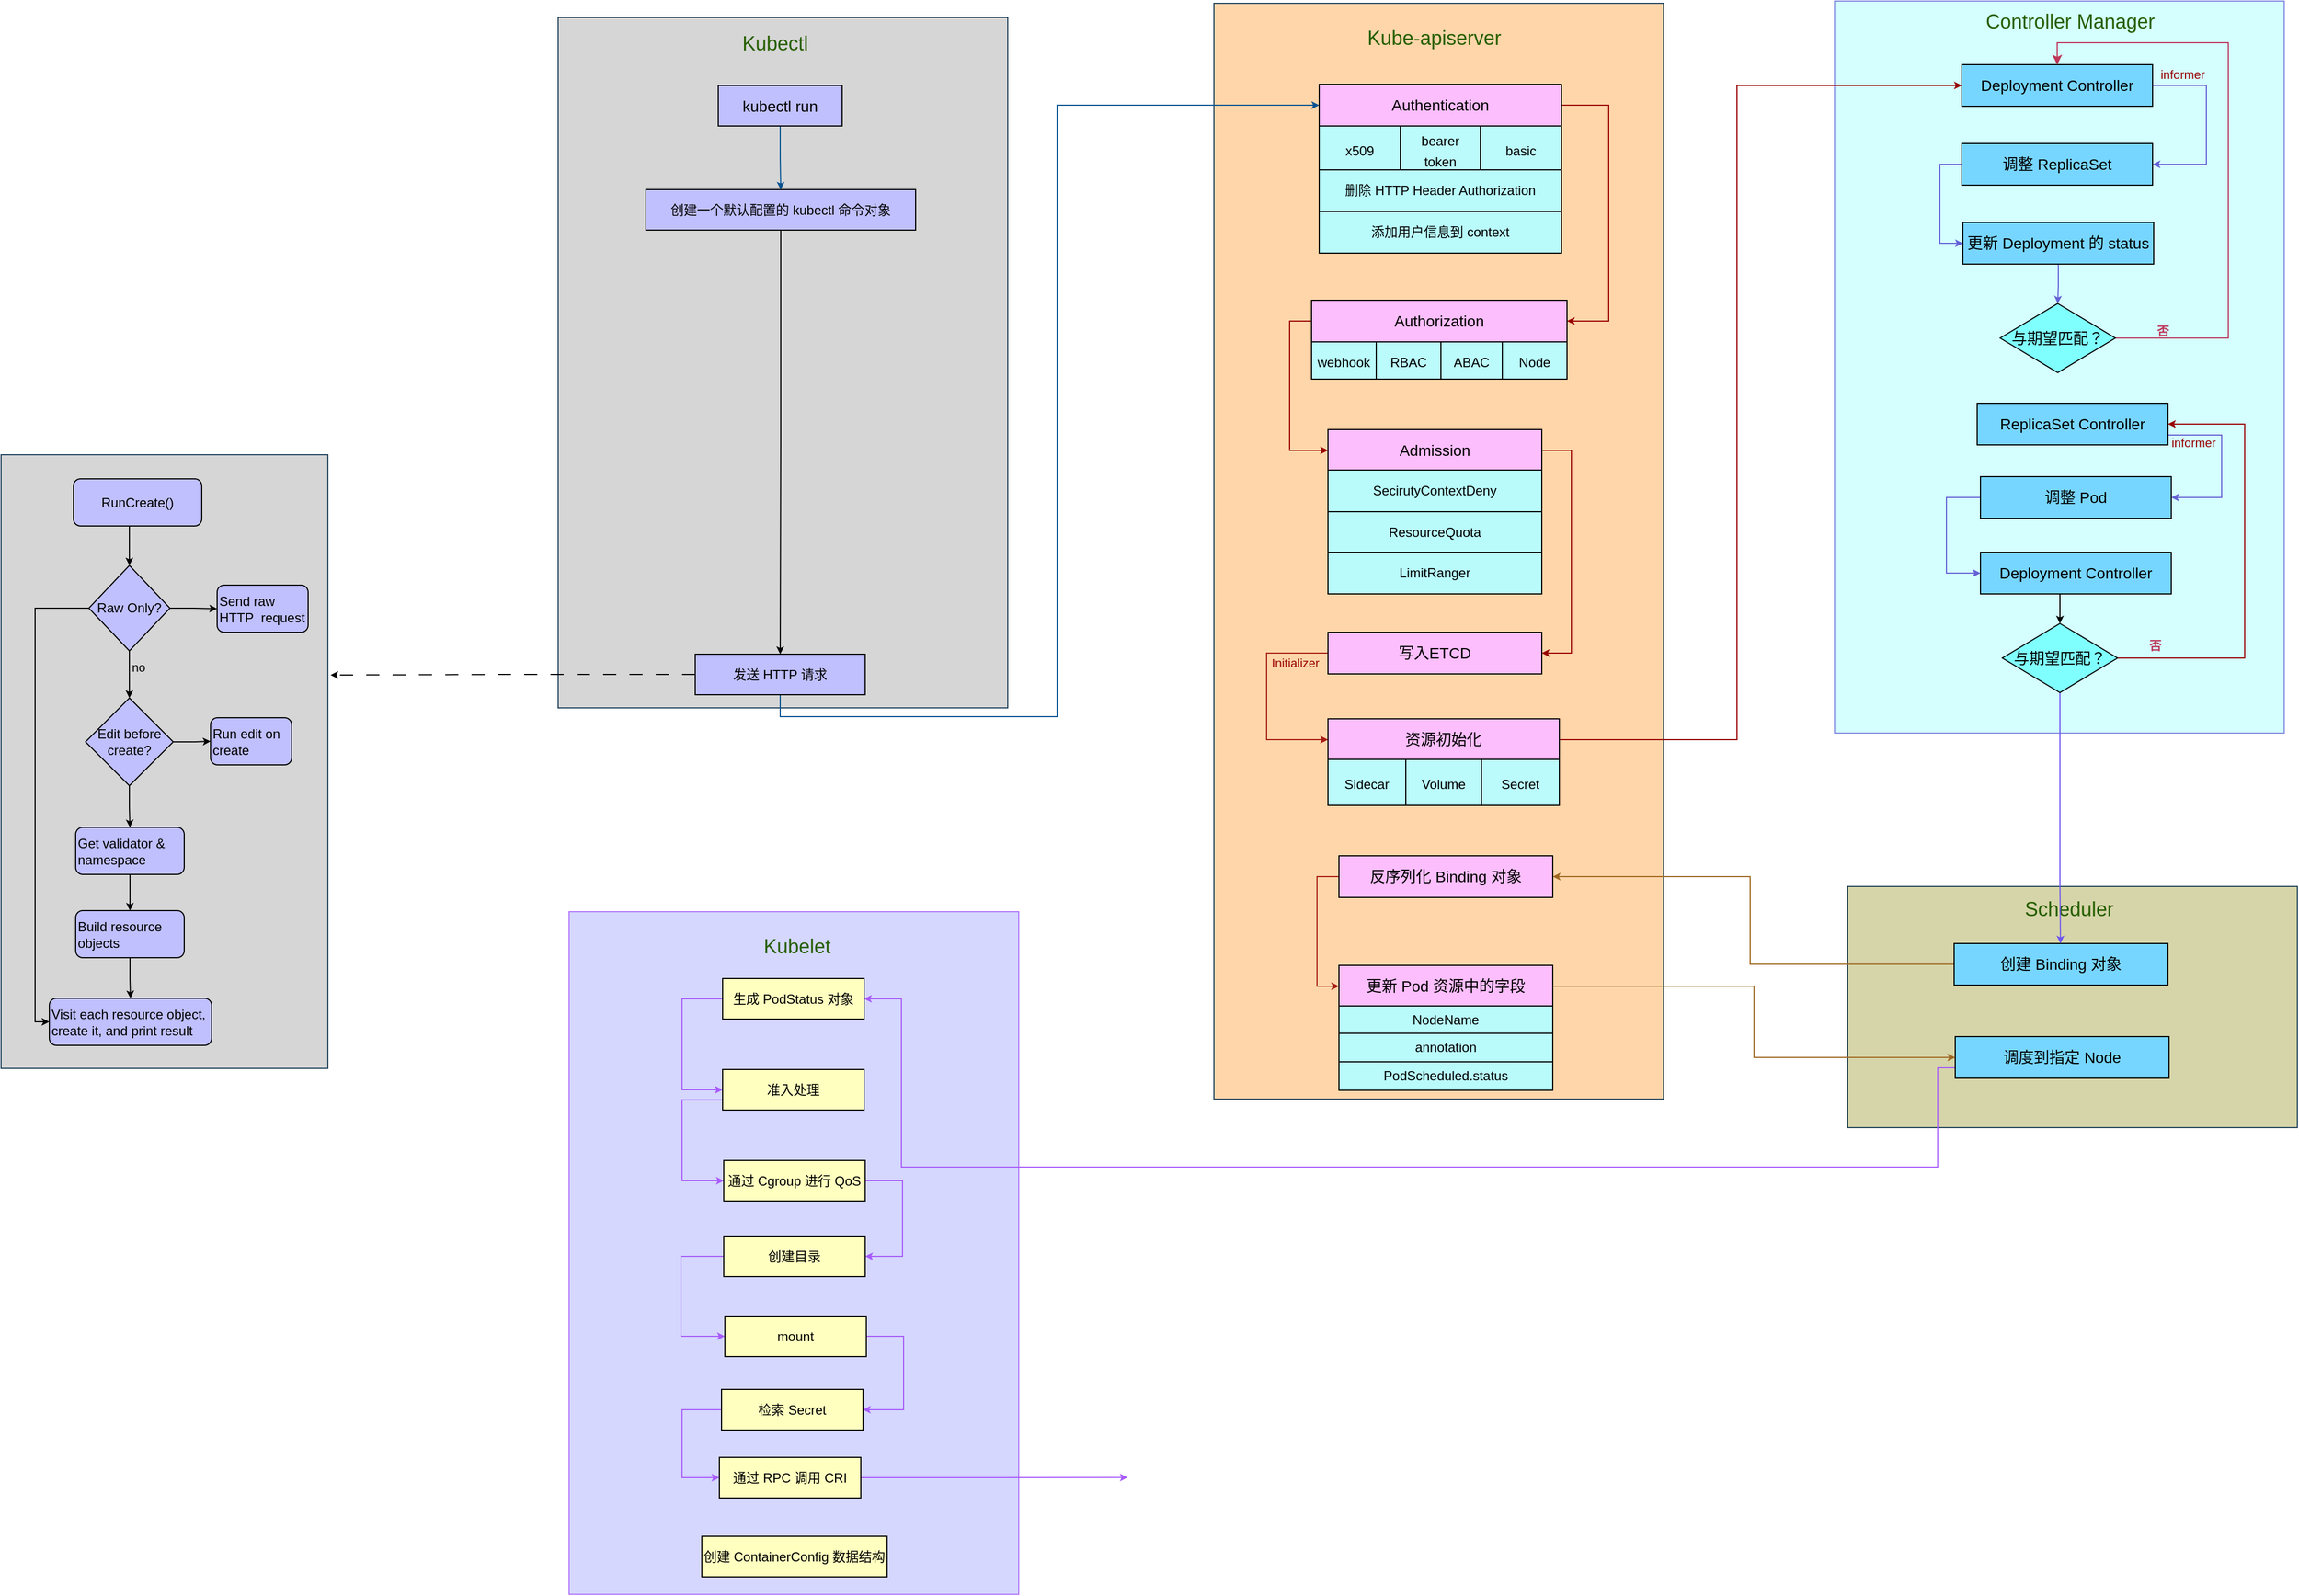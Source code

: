 <mxfile version="24.7.8">
  <diagram name="第 1 页" id="ksdSE8NmpwNkXHlIMfyR">
    <mxGraphModel dx="1103" dy="680" grid="0" gridSize="10" guides="0" tooltips="1" connect="1" arrows="1" fold="1" page="1" pageScale="1" pageWidth="4000" pageHeight="4000" math="0" shadow="0">
      <root>
        <mxCell id="0" />
        <mxCell id="1" parent="0" />
        <mxCell id="UA2kPxXJtS3gn80pWsoe-34" value="" style="rounded=0;whiteSpace=wrap;html=1;fillColor=#d5d7fe;strokeColor=#b276fc;gradientColor=none;" parent="1" vertex="1">
          <mxGeometry x="1702" y="1868" width="410" height="623" as="geometry" />
        </mxCell>
        <mxCell id="jM-BzCkDfq5Yb6ECcmFg-1" value="" style="rounded=0;whiteSpace=wrap;html=1;fillColor=#d5feff;strokeColor=#8188e0;gradientColor=none;" parent="1" vertex="1">
          <mxGeometry x="2856" y="1037" width="410" height="668" as="geometry" />
        </mxCell>
        <mxCell id="hUoeOgMSL5tIJPM3Ycnu-12" value="" style="rounded=0;whiteSpace=wrap;html=1;fillColor=#ffd6aa;strokeColor=#23445d;gradientColor=none;" parent="1" vertex="1">
          <mxGeometry x="2290" y="1039" width="410" height="1000" as="geometry" />
        </mxCell>
        <mxCell id="hUoeOgMSL5tIJPM3Ycnu-1" value="" style="rounded=0;whiteSpace=wrap;html=1;fillColor=#D6D6D6;strokeColor=#23445d;gradientColor=none;" parent="1" vertex="1">
          <mxGeometry x="1692" y="1052" width="410" height="630" as="geometry" />
        </mxCell>
        <mxCell id="hUoeOgMSL5tIJPM3Ycnu-2" value="&lt;font color=&quot;#265f00&quot; style=&quot;font-size: 18px;&quot;&gt;Kubectl&lt;/font&gt;" style="text;html=1;align=center;verticalAlign=middle;whiteSpace=wrap;rounded=0;" parent="1" vertex="1">
          <mxGeometry x="1800" y="1061" width="180" height="30" as="geometry" />
        </mxCell>
        <mxCell id="hUoeOgMSL5tIJPM3Ycnu-6" style="edgeStyle=orthogonalEdgeStyle;rounded=0;orthogonalLoop=1;jettySize=auto;html=1;exitX=0.5;exitY=1;exitDx=0;exitDy=0;endSize=4;strokeColor=#035291;" parent="1" source="hUoeOgMSL5tIJPM3Ycnu-4" target="hUoeOgMSL5tIJPM3Ycnu-5" edge="1">
          <mxGeometry relative="1" as="geometry" />
        </mxCell>
        <mxCell id="hUoeOgMSL5tIJPM3Ycnu-4" value="&lt;font style=&quot;font-size: 14px;&quot;&gt;kubectl run&lt;/font&gt;" style="rounded=0;whiteSpace=wrap;html=1;fillColor=#c0c0fe;" parent="1" vertex="1">
          <mxGeometry x="1838" y="1114" width="113" height="37" as="geometry" />
        </mxCell>
        <mxCell id="2jk5vlJpFtHuPiEQYhKM-31" style="edgeStyle=orthogonalEdgeStyle;shape=connector;rounded=0;orthogonalLoop=1;jettySize=auto;html=1;exitX=0.5;exitY=1;exitDx=0;exitDy=0;strokeColor=default;align=center;verticalAlign=middle;fontFamily=Helvetica;fontSize=11;fontColor=default;labelBackgroundColor=default;endArrow=classic;endSize=4;" parent="1" source="hUoeOgMSL5tIJPM3Ycnu-5" target="hUoeOgMSL5tIJPM3Ycnu-11" edge="1">
          <mxGeometry relative="1" as="geometry" />
        </mxCell>
        <mxCell id="hUoeOgMSL5tIJPM3Ycnu-5" value="&lt;p data-pm-slice=&quot;1 1 []&quot;&gt;&lt;font style=&quot;font-size: 12px;&quot;&gt;创建一个默认配置的 kubectl 命令对象&lt;/font&gt;&lt;/p&gt;" style="rounded=0;whiteSpace=wrap;html=1;fillColor=#c0c0fe;" parent="1" vertex="1">
          <mxGeometry x="1772" y="1209" width="246" height="37" as="geometry" />
        </mxCell>
        <mxCell id="hUoeOgMSL5tIJPM3Ycnu-46" style="shape=connector;rounded=0;orthogonalLoop=1;jettySize=auto;html=1;exitX=0.5;exitY=1;exitDx=0;exitDy=0;strokeColor=#035291;align=center;verticalAlign=middle;fontFamily=Helvetica;fontSize=11;fontColor=default;labelBackgroundColor=default;endArrow=classic;endSize=4;edgeStyle=orthogonalEdgeStyle;entryX=0;entryY=0.5;entryDx=0;entryDy=0;" parent="1" source="hUoeOgMSL5tIJPM3Ycnu-11" target="hUoeOgMSL5tIJPM3Ycnu-15" edge="1">
          <mxGeometry relative="1" as="geometry">
            <mxPoint x="2237" y="1146" as="targetPoint" />
            <Array as="points">
              <mxPoint x="1895" y="1690" />
              <mxPoint x="2147" y="1690" />
              <mxPoint x="2147" y="1132" />
            </Array>
          </mxGeometry>
        </mxCell>
        <mxCell id="hUoeOgMSL5tIJPM3Ycnu-11" value="&lt;p data-pm-slice=&quot;1 1 []&quot;&gt;&lt;font style=&quot;font-size: 12px;&quot;&gt;发送 HTTP 请求&lt;/font&gt;&lt;/p&gt;" style="rounded=0;whiteSpace=wrap;html=1;fillColor=#c0c0fe;" parent="1" vertex="1">
          <mxGeometry x="1817" y="1633" width="155" height="37" as="geometry" />
        </mxCell>
        <mxCell id="hUoeOgMSL5tIJPM3Ycnu-13" value="&lt;font color=&quot;#265f00&quot; style=&quot;font-size: 18px;&quot;&gt;Kube-apiserver&lt;/font&gt;" style="text;html=1;align=center;verticalAlign=middle;whiteSpace=wrap;rounded=0;" parent="1" vertex="1">
          <mxGeometry x="2401" y="1056" width="180" height="30" as="geometry" />
        </mxCell>
        <mxCell id="hUoeOgMSL5tIJPM3Ycnu-74" style="edgeStyle=orthogonalEdgeStyle;shape=connector;rounded=0;orthogonalLoop=1;jettySize=auto;html=1;exitX=1;exitY=0.5;exitDx=0;exitDy=0;entryX=1;entryY=0.5;entryDx=0;entryDy=0;strokeColor=#990000;align=center;verticalAlign=middle;fontFamily=Helvetica;fontSize=11;fontColor=default;labelBackgroundColor=default;endArrow=classic;endSize=4;" parent="1" source="hUoeOgMSL5tIJPM3Ycnu-15" target="hUoeOgMSL5tIJPM3Ycnu-47" edge="1">
          <mxGeometry relative="1" as="geometry">
            <Array as="points">
              <mxPoint x="2650" y="1132" />
              <mxPoint x="2650" y="1329" />
            </Array>
          </mxGeometry>
        </mxCell>
        <mxCell id="hUoeOgMSL5tIJPM3Ycnu-15" value="&lt;font style=&quot;font-size: 14px;&quot;&gt;Authentication&lt;/font&gt;" style="rounded=0;whiteSpace=wrap;html=1;fillColor=#fcbefd;" parent="1" vertex="1">
          <mxGeometry x="2386" y="1113" width="221" height="38" as="geometry" />
        </mxCell>
        <mxCell id="hUoeOgMSL5tIJPM3Ycnu-75" style="edgeStyle=orthogonalEdgeStyle;shape=connector;rounded=0;orthogonalLoop=1;jettySize=auto;html=1;exitX=0;exitY=0.5;exitDx=0;exitDy=0;entryX=0;entryY=0.5;entryDx=0;entryDy=0;strokeColor=#990000;align=center;verticalAlign=middle;fontFamily=Helvetica;fontSize=11;fontColor=default;labelBackgroundColor=default;endArrow=classic;endSize=4;" parent="1" source="hUoeOgMSL5tIJPM3Ycnu-47" target="hUoeOgMSL5tIJPM3Ycnu-48" edge="1">
          <mxGeometry relative="1" as="geometry" />
        </mxCell>
        <mxCell id="hUoeOgMSL5tIJPM3Ycnu-47" value="&lt;font style=&quot;font-size: 14px;&quot;&gt;Authorization&lt;/font&gt;" style="rounded=0;whiteSpace=wrap;html=1;fillColor=#fcbefd;" parent="1" vertex="1">
          <mxGeometry x="2379" y="1310" width="233" height="38" as="geometry" />
        </mxCell>
        <mxCell id="UA2kPxXJtS3gn80pWsoe-3" style="edgeStyle=orthogonalEdgeStyle;rounded=0;orthogonalLoop=1;jettySize=auto;html=1;exitX=1;exitY=0.5;exitDx=0;exitDy=0;entryX=1;entryY=0.5;entryDx=0;entryDy=0;strokeColor=#990000;endSize=4;" parent="1" source="hUoeOgMSL5tIJPM3Ycnu-48" target="UA2kPxXJtS3gn80pWsoe-1" edge="1">
          <mxGeometry relative="1" as="geometry">
            <Array as="points">
              <mxPoint x="2616" y="1447" />
              <mxPoint x="2616" y="1632" />
            </Array>
          </mxGeometry>
        </mxCell>
        <mxCell id="hUoeOgMSL5tIJPM3Ycnu-48" value="&lt;font style=&quot;font-size: 14px;&quot;&gt;Admission&lt;/font&gt;" style="rounded=0;whiteSpace=wrap;html=1;fillColor=#fcbefd;" parent="1" vertex="1">
          <mxGeometry x="2394" y="1428" width="195" height="38" as="geometry" />
        </mxCell>
        <mxCell id="hUoeOgMSL5tIJPM3Ycnu-51" value="" style="shape=table;startSize=0;container=1;collapsible=0;childLayout=tableLayout;fontSize=16;fontFamily=Helvetica;fontColor=default;labelBackgroundColor=none;fillColor=#bcfbfb;" parent="1" vertex="1">
          <mxGeometry x="2386" y="1151" width="221" height="42" as="geometry" />
        </mxCell>
        <mxCell id="hUoeOgMSL5tIJPM3Ycnu-52" value="" style="shape=tableRow;horizontal=0;startSize=0;swimlaneHead=0;swimlaneBody=0;strokeColor=inherit;top=0;left=0;bottom=0;right=0;collapsible=0;dropTarget=0;fillColor=none;points=[[0,0.5],[1,0.5]];portConstraint=eastwest;fontSize=16;fontFamily=Helvetica;fontColor=default;labelBackgroundColor=none;" parent="hUoeOgMSL5tIJPM3Ycnu-51" vertex="1">
          <mxGeometry width="221" height="42" as="geometry" />
        </mxCell>
        <mxCell id="hUoeOgMSL5tIJPM3Ycnu-53" value="&lt;font style=&quot;font-size: 12px;&quot;&gt;x509&lt;/font&gt;" style="shape=partialRectangle;html=1;whiteSpace=wrap;connectable=0;strokeColor=inherit;overflow=hidden;fillColor=none;top=0;left=0;bottom=0;right=0;pointerEvents=1;fontSize=16;fontFamily=Helvetica;fontColor=default;labelBackgroundColor=none;" parent="hUoeOgMSL5tIJPM3Ycnu-52" vertex="1">
          <mxGeometry width="74" height="42" as="geometry">
            <mxRectangle width="74" height="42" as="alternateBounds" />
          </mxGeometry>
        </mxCell>
        <mxCell id="hUoeOgMSL5tIJPM3Ycnu-54" value="&lt;font style=&quot;font-size: 12px;&quot;&gt;bearer&lt;/font&gt;&lt;div&gt;&lt;font style=&quot;font-size: 12px;&quot;&gt;token&lt;/font&gt;&lt;/div&gt;" style="shape=partialRectangle;html=1;whiteSpace=wrap;connectable=0;strokeColor=inherit;overflow=hidden;fillColor=none;top=0;left=0;bottom=0;right=0;pointerEvents=1;fontSize=16;fontFamily=Helvetica;fontColor=default;labelBackgroundColor=none;" parent="hUoeOgMSL5tIJPM3Ycnu-52" vertex="1">
          <mxGeometry x="74" width="73" height="42" as="geometry">
            <mxRectangle width="73" height="42" as="alternateBounds" />
          </mxGeometry>
        </mxCell>
        <mxCell id="hUoeOgMSL5tIJPM3Ycnu-55" value="&lt;font style=&quot;font-size: 12px;&quot;&gt;basic&lt;/font&gt;" style="shape=partialRectangle;html=1;whiteSpace=wrap;connectable=0;strokeColor=inherit;overflow=hidden;fillColor=none;top=0;left=0;bottom=0;right=0;pointerEvents=1;fontSize=16;fontFamily=Helvetica;fontColor=default;labelBackgroundColor=none;" parent="hUoeOgMSL5tIJPM3Ycnu-52" vertex="1">
          <mxGeometry x="147" width="74" height="42" as="geometry">
            <mxRectangle width="74" height="42" as="alternateBounds" />
          </mxGeometry>
        </mxCell>
        <mxCell id="hUoeOgMSL5tIJPM3Ycnu-64" value="&lt;font style=&quot;font-size: 12px;&quot;&gt;删除 HTTP Header Authorization&lt;/font&gt;" style="rounded=0;whiteSpace=wrap;html=1;fillColor=#b9fbfb;" parent="1" vertex="1">
          <mxGeometry x="2386" y="1191" width="221" height="38" as="geometry" />
        </mxCell>
        <mxCell id="hUoeOgMSL5tIJPM3Ycnu-65" value="&lt;font style=&quot;font-size: 12px;&quot;&gt;添加用户信息到 context&lt;/font&gt;" style="rounded=0;whiteSpace=wrap;html=1;fillColor=#b9fbfb;" parent="1" vertex="1">
          <mxGeometry x="2386" y="1229" width="221" height="38" as="geometry" />
        </mxCell>
        <mxCell id="hUoeOgMSL5tIJPM3Ycnu-67" value="" style="shape=table;startSize=0;container=1;collapsible=0;childLayout=tableLayout;fontSize=16;fontFamily=Helvetica;fontColor=default;labelBackgroundColor=none;fillColor=#bcfbfb;" parent="1" vertex="1">
          <mxGeometry x="2379" y="1348" width="233" height="34" as="geometry" />
        </mxCell>
        <mxCell id="hUoeOgMSL5tIJPM3Ycnu-68" value="" style="shape=tableRow;horizontal=0;startSize=0;swimlaneHead=0;swimlaneBody=0;strokeColor=inherit;top=0;left=0;bottom=0;right=0;collapsible=0;dropTarget=0;fillColor=none;points=[[0,0.5],[1,0.5]];portConstraint=eastwest;fontSize=16;fontFamily=Helvetica;fontColor=default;labelBackgroundColor=none;" parent="hUoeOgMSL5tIJPM3Ycnu-67" vertex="1">
          <mxGeometry width="233" height="34" as="geometry" />
        </mxCell>
        <mxCell id="hUoeOgMSL5tIJPM3Ycnu-69" value="&lt;font style=&quot;font-size: 12px;&quot;&gt;webhook&lt;/font&gt;" style="shape=partialRectangle;html=1;whiteSpace=wrap;connectable=0;strokeColor=inherit;overflow=hidden;fillColor=none;top=0;left=0;bottom=0;right=0;pointerEvents=1;fontSize=16;fontFamily=Helvetica;fontColor=default;labelBackgroundColor=none;" parent="hUoeOgMSL5tIJPM3Ycnu-68" vertex="1">
          <mxGeometry width="59" height="34" as="geometry">
            <mxRectangle width="59" height="34" as="alternateBounds" />
          </mxGeometry>
        </mxCell>
        <mxCell id="hUoeOgMSL5tIJPM3Ycnu-70" value="&lt;font style=&quot;font-size: 12px;&quot;&gt;RBAC&lt;/font&gt;" style="shape=partialRectangle;html=1;whiteSpace=wrap;connectable=0;strokeColor=inherit;overflow=hidden;fillColor=none;top=0;left=0;bottom=0;right=0;pointerEvents=1;fontSize=16;fontFamily=Helvetica;fontColor=default;labelBackgroundColor=none;" parent="hUoeOgMSL5tIJPM3Ycnu-68" vertex="1">
          <mxGeometry x="59" width="59" height="34" as="geometry">
            <mxRectangle width="59" height="34" as="alternateBounds" />
          </mxGeometry>
        </mxCell>
        <mxCell id="hUoeOgMSL5tIJPM3Ycnu-71" value="&lt;font style=&quot;font-size: 12px;&quot;&gt;ABAC&lt;/font&gt;" style="shape=partialRectangle;html=1;whiteSpace=wrap;connectable=0;strokeColor=inherit;overflow=hidden;fillColor=none;top=0;left=0;bottom=0;right=0;pointerEvents=1;fontSize=16;fontFamily=Helvetica;fontColor=default;labelBackgroundColor=none;" parent="hUoeOgMSL5tIJPM3Ycnu-68" vertex="1">
          <mxGeometry x="118" width="56" height="34" as="geometry">
            <mxRectangle width="56" height="34" as="alternateBounds" />
          </mxGeometry>
        </mxCell>
        <mxCell id="hUoeOgMSL5tIJPM3Ycnu-72" value="&lt;font style=&quot;font-size: 12px;&quot;&gt;Node&lt;/font&gt;" style="shape=partialRectangle;html=1;whiteSpace=wrap;connectable=0;strokeColor=inherit;overflow=hidden;fillColor=none;top=0;left=0;bottom=0;right=0;pointerEvents=1;fontSize=16;fontFamily=Helvetica;fontColor=default;labelBackgroundColor=none;" parent="hUoeOgMSL5tIJPM3Ycnu-68" vertex="1">
          <mxGeometry x="174" width="59" height="34" as="geometry">
            <mxRectangle width="59" height="34" as="alternateBounds" />
          </mxGeometry>
        </mxCell>
        <mxCell id="hUoeOgMSL5tIJPM3Ycnu-76" value="&lt;font style=&quot;font-size: 12px;&quot;&gt;SecirutyContextDeny&lt;/font&gt;" style="rounded=0;whiteSpace=wrap;html=1;fillColor=#b9fbfb;" parent="1" vertex="1">
          <mxGeometry x="2394" y="1465" width="195" height="38" as="geometry" />
        </mxCell>
        <mxCell id="hUoeOgMSL5tIJPM3Ycnu-77" value="&lt;font style=&quot;font-size: 12px;&quot;&gt;ResourceQuota&lt;/font&gt;" style="rounded=0;whiteSpace=wrap;html=1;fillColor=#b9fbfb;" parent="1" vertex="1">
          <mxGeometry x="2394" y="1503" width="195" height="38" as="geometry" />
        </mxCell>
        <mxCell id="hUoeOgMSL5tIJPM3Ycnu-78" value="&lt;font style=&quot;font-size: 12px;&quot;&gt;LimitRanger&lt;/font&gt;" style="rounded=0;whiteSpace=wrap;html=1;fillColor=#b9fbfb;" parent="1" vertex="1">
          <mxGeometry x="2394" y="1540" width="195" height="38" as="geometry" />
        </mxCell>
        <mxCell id="2jk5vlJpFtHuPiEQYhKM-1" value="" style="rounded=0;whiteSpace=wrap;html=1;fillColor=#D6D6D6;strokeColor=#23445d;gradientColor=none;" parent="1" vertex="1">
          <mxGeometry x="1184" y="1451" width="298" height="560" as="geometry" />
        </mxCell>
        <mxCell id="2jk5vlJpFtHuPiEQYhKM-8" style="edgeStyle=orthogonalEdgeStyle;rounded=0;orthogonalLoop=1;jettySize=auto;html=1;exitX=1;exitY=0.5;exitDx=0;exitDy=0;endSize=4;" parent="1" source="2jk5vlJpFtHuPiEQYhKM-3" target="2jk5vlJpFtHuPiEQYhKM-7" edge="1">
          <mxGeometry relative="1" as="geometry" />
        </mxCell>
        <mxCell id="2jk5vlJpFtHuPiEQYhKM-10" style="edgeStyle=orthogonalEdgeStyle;shape=connector;rounded=0;orthogonalLoop=1;jettySize=auto;html=1;exitX=0.5;exitY=1;exitDx=0;exitDy=0;strokeColor=default;align=center;verticalAlign=middle;fontFamily=Helvetica;fontSize=11;fontColor=default;labelBackgroundColor=none;endArrow=classic;endSize=4;" parent="1" source="2jk5vlJpFtHuPiEQYhKM-3" target="2jk5vlJpFtHuPiEQYhKM-9" edge="1">
          <mxGeometry relative="1" as="geometry" />
        </mxCell>
        <mxCell id="2jk5vlJpFtHuPiEQYhKM-25" value="no" style="edgeLabel;html=1;align=center;verticalAlign=middle;resizable=0;points=[];fontFamily=Helvetica;fontSize=11;fontColor=default;labelBackgroundColor=none;" parent="2jk5vlJpFtHuPiEQYhKM-10" vertex="1" connectable="0">
          <mxGeometry x="-0.473" y="1" relative="1" as="geometry">
            <mxPoint x="7" y="3" as="offset" />
          </mxGeometry>
        </mxCell>
        <mxCell id="2jk5vlJpFtHuPiEQYhKM-30" style="edgeStyle=orthogonalEdgeStyle;shape=connector;rounded=0;orthogonalLoop=1;jettySize=auto;html=1;exitX=0;exitY=0.5;exitDx=0;exitDy=0;entryX=0;entryY=0.5;entryDx=0;entryDy=0;strokeColor=default;align=center;verticalAlign=middle;fontFamily=Helvetica;fontSize=11;fontColor=default;labelBackgroundColor=default;endArrow=classic;endSize=4;" parent="1" source="2jk5vlJpFtHuPiEQYhKM-3" target="2jk5vlJpFtHuPiEQYhKM-21" edge="1">
          <mxGeometry relative="1" as="geometry">
            <Array as="points">
              <mxPoint x="1215" y="1591" />
              <mxPoint x="1215" y="1969" />
            </Array>
          </mxGeometry>
        </mxCell>
        <mxCell id="2jk5vlJpFtHuPiEQYhKM-3" value="Raw Only?" style="rhombus;whiteSpace=wrap;html=1;fillColor=#c0c0fe;" parent="1" vertex="1">
          <mxGeometry x="1264" y="1552" width="74" height="78" as="geometry" />
        </mxCell>
        <mxCell id="2jk5vlJpFtHuPiEQYhKM-6" style="edgeStyle=orthogonalEdgeStyle;rounded=0;orthogonalLoop=1;jettySize=auto;html=1;exitX=0.5;exitY=1;exitDx=0;exitDy=0;entryX=0.5;entryY=0;entryDx=0;entryDy=0;endSize=4;" parent="1" source="2jk5vlJpFtHuPiEQYhKM-5" target="2jk5vlJpFtHuPiEQYhKM-3" edge="1">
          <mxGeometry relative="1" as="geometry" />
        </mxCell>
        <mxCell id="2jk5vlJpFtHuPiEQYhKM-5" value="&lt;span style=&quot;color: rgb(0, 0, 0); font-family: Helvetica; font-size: 12px; font-style: normal; font-variant-ligatures: normal; font-variant-caps: normal; font-weight: 400; letter-spacing: normal; orphans: 2; text-align: center; text-indent: 0px; text-transform: none; widows: 2; word-spacing: 0px; -webkit-text-stroke-width: 0px; white-space: normal; text-decoration-thickness: initial; text-decoration-style: initial; text-decoration-color: initial; float: none; display: inline !important;&quot;&gt;RunCreate()&lt;/span&gt;" style="rounded=1;whiteSpace=wrap;html=1;fillColor=#c0c0fe;labelBackgroundColor=none;" parent="1" vertex="1">
          <mxGeometry x="1250" y="1473" width="117" height="43" as="geometry" />
        </mxCell>
        <mxCell id="2jk5vlJpFtHuPiEQYhKM-7" value="&lt;span style=&quot;color: rgb(0, 0, 0); font-family: Helvetica; font-size: 12px; font-style: normal; font-variant-ligatures: normal; font-variant-caps: normal; font-weight: 400; letter-spacing: normal; orphans: 2; text-indent: 0px; text-transform: none; widows: 2; word-spacing: 0px; -webkit-text-stroke-width: 0px; white-space: normal; text-decoration-thickness: initial; text-decoration-style: initial; text-decoration-color: initial; float: none; display: inline !important;&quot;&gt;Send raw&lt;br&gt;HTTP&amp;nbsp; request&lt;/span&gt;" style="rounded=1;whiteSpace=wrap;html=1;fillColor=#c0c0fe;labelBackgroundColor=none;align=left;" parent="1" vertex="1">
          <mxGeometry x="1381" y="1570" width="83" height="43" as="geometry" />
        </mxCell>
        <mxCell id="2jk5vlJpFtHuPiEQYhKM-12" style="edgeStyle=orthogonalEdgeStyle;shape=connector;rounded=0;orthogonalLoop=1;jettySize=auto;html=1;exitX=1;exitY=0.5;exitDx=0;exitDy=0;strokeColor=default;align=center;verticalAlign=middle;fontFamily=Helvetica;fontSize=11;fontColor=default;labelBackgroundColor=default;endArrow=classic;endSize=4;" parent="1" source="2jk5vlJpFtHuPiEQYhKM-9" target="2jk5vlJpFtHuPiEQYhKM-11" edge="1">
          <mxGeometry relative="1" as="geometry" />
        </mxCell>
        <mxCell id="2jk5vlJpFtHuPiEQYhKM-18" style="edgeStyle=orthogonalEdgeStyle;shape=connector;rounded=0;orthogonalLoop=1;jettySize=auto;html=1;exitX=0.5;exitY=1;exitDx=0;exitDy=0;strokeColor=default;align=center;verticalAlign=middle;fontFamily=Helvetica;fontSize=11;fontColor=default;labelBackgroundColor=default;endArrow=classic;endSize=4;" parent="1" source="2jk5vlJpFtHuPiEQYhKM-9" target="2jk5vlJpFtHuPiEQYhKM-15" edge="1">
          <mxGeometry relative="1" as="geometry" />
        </mxCell>
        <mxCell id="2jk5vlJpFtHuPiEQYhKM-9" value="Edit before create?" style="rhombus;whiteSpace=wrap;html=1;fillColor=#c0c0fe;" parent="1" vertex="1">
          <mxGeometry x="1261" y="1673" width="80" height="80" as="geometry" />
        </mxCell>
        <mxCell id="2jk5vlJpFtHuPiEQYhKM-11" value="Run edit on&amp;nbsp;&lt;br&gt;create" style="rounded=1;whiteSpace=wrap;html=1;fillColor=#c0c0fe;labelBackgroundColor=none;align=left;" parent="1" vertex="1">
          <mxGeometry x="1375" y="1691" width="74" height="43" as="geometry" />
        </mxCell>
        <mxCell id="2jk5vlJpFtHuPiEQYhKM-20" style="edgeStyle=orthogonalEdgeStyle;shape=connector;rounded=0;orthogonalLoop=1;jettySize=auto;html=1;exitX=0.5;exitY=1;exitDx=0;exitDy=0;strokeColor=default;align=center;verticalAlign=middle;fontFamily=Helvetica;fontSize=11;fontColor=default;labelBackgroundColor=default;endArrow=classic;endSize=4;" parent="1" source="2jk5vlJpFtHuPiEQYhKM-15" target="2jk5vlJpFtHuPiEQYhKM-19" edge="1">
          <mxGeometry relative="1" as="geometry" />
        </mxCell>
        <mxCell id="2jk5vlJpFtHuPiEQYhKM-15" value="Get validator &amp;amp;&lt;br&gt;namespace" style="rounded=1;whiteSpace=wrap;html=1;fillColor=#c0c0fe;labelBackgroundColor=none;align=left;" parent="1" vertex="1">
          <mxGeometry x="1252" y="1791" width="99" height="43" as="geometry" />
        </mxCell>
        <mxCell id="2jk5vlJpFtHuPiEQYhKM-22" style="edgeStyle=orthogonalEdgeStyle;shape=connector;rounded=0;orthogonalLoop=1;jettySize=auto;html=1;exitX=0.5;exitY=1;exitDx=0;exitDy=0;strokeColor=default;align=center;verticalAlign=middle;fontFamily=Helvetica;fontSize=11;fontColor=default;labelBackgroundColor=default;endArrow=classic;endSize=4;" parent="1" source="2jk5vlJpFtHuPiEQYhKM-19" target="2jk5vlJpFtHuPiEQYhKM-21" edge="1">
          <mxGeometry relative="1" as="geometry" />
        </mxCell>
        <mxCell id="2jk5vlJpFtHuPiEQYhKM-19" value="Build resource objects" style="rounded=1;whiteSpace=wrap;html=1;fillColor=#c0c0fe;labelBackgroundColor=none;align=left;" parent="1" vertex="1">
          <mxGeometry x="1252" y="1867" width="99" height="43" as="geometry" />
        </mxCell>
        <mxCell id="2jk5vlJpFtHuPiEQYhKM-21" value="Visit each resource object,&lt;div&gt;create it, and print result&lt;/div&gt;" style="rounded=1;whiteSpace=wrap;html=1;fillColor=#c0c0fe;labelBackgroundColor=none;align=left;" parent="1" vertex="1">
          <mxGeometry x="1228" y="1947" width="148" height="43" as="geometry" />
        </mxCell>
        <mxCell id="2jk5vlJpFtHuPiEQYhKM-28" style="edgeStyle=orthogonalEdgeStyle;shape=connector;rounded=0;orthogonalLoop=1;jettySize=auto;html=1;exitX=0;exitY=0.5;exitDx=0;exitDy=0;entryX=1.008;entryY=0.359;entryDx=0;entryDy=0;entryPerimeter=0;strokeColor=default;align=center;verticalAlign=middle;fontFamily=Helvetica;fontSize=11;fontColor=default;labelBackgroundColor=default;endArrow=classic;endSize=4;dashed=1;dashPattern=12 12;" parent="1" source="hUoeOgMSL5tIJPM3Ycnu-11" target="2jk5vlJpFtHuPiEQYhKM-1" edge="1">
          <mxGeometry relative="1" as="geometry" />
        </mxCell>
        <mxCell id="jM-BzCkDfq5Yb6ECcmFg-39" style="edgeStyle=orthogonalEdgeStyle;shape=connector;rounded=0;orthogonalLoop=1;jettySize=auto;html=1;exitX=0;exitY=0.5;exitDx=0;exitDy=0;entryX=0;entryY=0.5;entryDx=0;entryDy=0;strokeColor=#a61b15;align=center;verticalAlign=middle;fontFamily=Helvetica;fontSize=11;fontColor=default;labelBackgroundColor=default;endArrow=classic;endSize=4;" parent="1" source="UA2kPxXJtS3gn80pWsoe-1" target="jM-BzCkDfq5Yb6ECcmFg-33" edge="1">
          <mxGeometry relative="1" as="geometry">
            <Array as="points">
              <mxPoint x="2338" y="1632" />
              <mxPoint x="2338" y="1711" />
            </Array>
          </mxGeometry>
        </mxCell>
        <mxCell id="jM-BzCkDfq5Yb6ECcmFg-40" value="&lt;font color=&quot;#990000&quot;&gt;Initializer&lt;/font&gt;" style="edgeLabel;html=1;align=center;verticalAlign=middle;resizable=0;points=[];fontFamily=Helvetica;fontSize=11;fontColor=default;labelBackgroundColor=none;" parent="jM-BzCkDfq5Yb6ECcmFg-39" vertex="1" connectable="0">
          <mxGeometry x="-0.592" y="3" relative="1" as="geometry">
            <mxPoint x="9" y="6" as="offset" />
          </mxGeometry>
        </mxCell>
        <mxCell id="UA2kPxXJtS3gn80pWsoe-1" value="&lt;font style=&quot;font-size: 14px;&quot;&gt;写入ETCD&lt;/font&gt;" style="rounded=0;whiteSpace=wrap;html=1;fillColor=#fcbefd;" parent="1" vertex="1">
          <mxGeometry x="2394" y="1613" width="195" height="38" as="geometry" />
        </mxCell>
        <mxCell id="UA2kPxXJtS3gn80pWsoe-5" value="" style="rounded=0;whiteSpace=wrap;html=1;fillColor=#d6d5a9;strokeColor=#23445d;gradientColor=none;fontStyle=1" parent="1" vertex="1">
          <mxGeometry x="2868" y="1845" width="410" height="220" as="geometry" />
        </mxCell>
        <mxCell id="UA2kPxXJtS3gn80pWsoe-6" value="&lt;font color=&quot;#265f00&quot; style=&quot;font-size: 18px;&quot;&gt;Scheduler&lt;/font&gt;" style="text;html=1;align=center;verticalAlign=middle;whiteSpace=wrap;rounded=0;" parent="1" vertex="1">
          <mxGeometry x="2980" y="1851" width="180" height="30" as="geometry" />
        </mxCell>
        <mxCell id="UA2kPxXJtS3gn80pWsoe-12" style="edgeStyle=orthogonalEdgeStyle;rounded=0;orthogonalLoop=1;jettySize=auto;html=1;exitX=0;exitY=0.5;exitDx=0;exitDy=0;entryX=1;entryY=0.5;entryDx=0;entryDy=0;endSize=4;strokeColor=#9E6722;" parent="1" source="UA2kPxXJtS3gn80pWsoe-7" target="UA2kPxXJtS3gn80pWsoe-9" edge="1">
          <mxGeometry relative="1" as="geometry">
            <Array as="points">
              <mxPoint x="2779" y="1916" />
              <mxPoint x="2779" y="1836" />
            </Array>
          </mxGeometry>
        </mxCell>
        <mxCell id="UA2kPxXJtS3gn80pWsoe-7" value="&lt;span style=&quot;font-size: 14px;&quot;&gt;创建 Binding 对象&lt;/span&gt;" style="rounded=0;whiteSpace=wrap;html=1;fillColor=#77d6ff;" parent="1" vertex="1">
          <mxGeometry x="2965" y="1897" width="195" height="38" as="geometry" />
        </mxCell>
        <mxCell id="fCIksY6a28opF1wZS_ME-1" style="edgeStyle=orthogonalEdgeStyle;rounded=0;orthogonalLoop=1;jettySize=auto;html=1;exitX=0;exitY=0.75;exitDx=0;exitDy=0;entryX=1;entryY=0.5;entryDx=0;entryDy=0;endSize=4;strokeColor=#a85bfb;" edge="1" parent="1" source="UA2kPxXJtS3gn80pWsoe-8" target="UA2kPxXJtS3gn80pWsoe-37">
          <mxGeometry relative="1" as="geometry">
            <Array as="points">
              <mxPoint x="2950" y="2010" />
              <mxPoint x="2950" y="2101" />
              <mxPoint x="2005" y="2101" />
              <mxPoint x="2005" y="1948" />
            </Array>
          </mxGeometry>
        </mxCell>
        <mxCell id="UA2kPxXJtS3gn80pWsoe-8" value="&lt;span style=&quot;font-size: 14px;&quot;&gt;调度到指定 Node&lt;/span&gt;" style="rounded=0;whiteSpace=wrap;html=1;fillColor=#77d6ff;" parent="1" vertex="1">
          <mxGeometry x="2966" y="1982" width="195" height="38" as="geometry" />
        </mxCell>
        <mxCell id="UA2kPxXJtS3gn80pWsoe-32" style="edgeStyle=orthogonalEdgeStyle;rounded=0;orthogonalLoop=1;jettySize=auto;html=1;exitX=0;exitY=0.5;exitDx=0;exitDy=0;entryX=0;entryY=0.5;entryDx=0;entryDy=0;endSize=4;strokeColor=#a61b15;" parent="1" source="UA2kPxXJtS3gn80pWsoe-9" target="UA2kPxXJtS3gn80pWsoe-10" edge="1">
          <mxGeometry relative="1" as="geometry" />
        </mxCell>
        <mxCell id="UA2kPxXJtS3gn80pWsoe-9" value="&lt;font style=&quot;font-size: 14px;&quot;&gt;反序列化 Binding 对象&lt;/font&gt;" style="rounded=0;whiteSpace=wrap;html=1;fillColor=#fcbefd;" parent="1" vertex="1">
          <mxGeometry x="2404" y="1817" width="195" height="38" as="geometry" />
        </mxCell>
        <mxCell id="jM-BzCkDfq5Yb6ECcmFg-31" style="edgeStyle=orthogonalEdgeStyle;shape=connector;rounded=0;orthogonalLoop=1;jettySize=auto;html=1;exitX=1;exitY=0.5;exitDx=0;exitDy=0;entryX=0;entryY=0.5;entryDx=0;entryDy=0;strokeColor=#9E6722;align=center;verticalAlign=middle;fontFamily=Helvetica;fontSize=11;fontColor=default;labelBackgroundColor=default;endArrow=classic;endSize=4;" parent="1" source="UA2kPxXJtS3gn80pWsoe-10" target="UA2kPxXJtS3gn80pWsoe-8" edge="1">
          <mxGeometry relative="1" as="geometry" />
        </mxCell>
        <mxCell id="UA2kPxXJtS3gn80pWsoe-10" value="&lt;font style=&quot;font-size: 14px;&quot;&gt;更新 Pod 资源中的字段&lt;/font&gt;" style="rounded=0;whiteSpace=wrap;html=1;fillColor=#fcbefd;" parent="1" vertex="1">
          <mxGeometry x="2404" y="1917" width="195" height="38" as="geometry" />
        </mxCell>
        <mxCell id="UA2kPxXJtS3gn80pWsoe-27" value="&lt;font style=&quot;font-size: 12px;&quot;&gt;NodeName&lt;/font&gt;" style="rounded=0;whiteSpace=wrap;html=1;fillColor=#b9fbfb;" parent="1" vertex="1">
          <mxGeometry x="2404" y="1954" width="195" height="26" as="geometry" />
        </mxCell>
        <mxCell id="UA2kPxXJtS3gn80pWsoe-30" value="annotation" style="rounded=0;whiteSpace=wrap;html=1;fillColor=#b9fbfb;" parent="1" vertex="1">
          <mxGeometry x="2404" y="1979" width="195" height="26" as="geometry" />
        </mxCell>
        <mxCell id="UA2kPxXJtS3gn80pWsoe-31" value="&lt;font style=&quot;font-size: 12px;&quot;&gt;PodScheduled.status&lt;/font&gt;" style="rounded=0;whiteSpace=wrap;html=1;fillColor=#b9fbfb;" parent="1" vertex="1">
          <mxGeometry x="2404" y="2005" width="195" height="26" as="geometry" />
        </mxCell>
        <mxCell id="UA2kPxXJtS3gn80pWsoe-35" value="&lt;font color=&quot;#265f00&quot; style=&quot;font-size: 18px;&quot;&gt;Kubelet&lt;/font&gt;" style="text;html=1;align=center;verticalAlign=middle;whiteSpace=wrap;rounded=0;" parent="1" vertex="1">
          <mxGeometry x="1820" y="1885" width="180" height="30" as="geometry" />
        </mxCell>
        <mxCell id="fCIksY6a28opF1wZS_ME-4" style="edgeStyle=orthogonalEdgeStyle;shape=connector;rounded=0;orthogonalLoop=1;jettySize=auto;html=1;exitX=0;exitY=0.5;exitDx=0;exitDy=0;entryX=0;entryY=0.5;entryDx=0;entryDy=0;strokeColor=#A85BFB;align=center;verticalAlign=middle;fontFamily=Helvetica;fontSize=11;fontColor=default;labelBackgroundColor=default;endArrow=classic;endSize=4;" edge="1" parent="1" source="UA2kPxXJtS3gn80pWsoe-37" target="fCIksY6a28opF1wZS_ME-3">
          <mxGeometry relative="1" as="geometry">
            <Array as="points">
              <mxPoint x="1805" y="1948" />
              <mxPoint x="1805" y="2030" />
            </Array>
          </mxGeometry>
        </mxCell>
        <mxCell id="UA2kPxXJtS3gn80pWsoe-37" value="&lt;p data-pm-slice=&quot;1 1 []&quot;&gt;生成 PodStatus 对象&lt;/p&gt;" style="rounded=0;whiteSpace=wrap;html=1;fillColor=#ffffbf;" parent="1" vertex="1">
          <mxGeometry x="1842" y="1929" width="129" height="37" as="geometry" />
        </mxCell>
        <mxCell id="jM-BzCkDfq5Yb6ECcmFg-2" value="&lt;font color=&quot;#265f00&quot; style=&quot;font-size: 18px;&quot;&gt;Controller Manager&lt;/font&gt;" style="text;html=1;align=center;verticalAlign=middle;whiteSpace=wrap;rounded=0;" parent="1" vertex="1">
          <mxGeometry x="2981" y="1041" width="180" height="30" as="geometry" />
        </mxCell>
        <mxCell id="jM-BzCkDfq5Yb6ECcmFg-7" style="edgeStyle=orthogonalEdgeStyle;rounded=0;orthogonalLoop=1;jettySize=auto;html=1;exitX=1;exitY=0.5;exitDx=0;exitDy=0;entryX=1;entryY=0.5;entryDx=0;entryDy=0;strokeColor=#6560d6;endSize=4;" parent="1" source="jM-BzCkDfq5Yb6ECcmFg-4" target="jM-BzCkDfq5Yb6ECcmFg-6" edge="1">
          <mxGeometry relative="1" as="geometry">
            <Array as="points">
              <mxPoint x="3195" y="1114" />
              <mxPoint x="3195" y="1186" />
            </Array>
          </mxGeometry>
        </mxCell>
        <mxCell id="jM-BzCkDfq5Yb6ECcmFg-8" value="informer" style="edgeLabel;html=1;align=center;verticalAlign=middle;resizable=0;points=[];labelBackgroundColor=none;fontColor=#990000;" parent="jM-BzCkDfq5Yb6ECcmFg-7" vertex="1" connectable="0">
          <mxGeometry x="-0.672" y="-1" relative="1" as="geometry">
            <mxPoint x="-1" y="-11" as="offset" />
          </mxGeometry>
        </mxCell>
        <mxCell id="jM-BzCkDfq5Yb6ECcmFg-4" value="&lt;span style=&quot;font-size: 14px;&quot;&gt;Deployment Controller&lt;/span&gt;" style="rounded=0;whiteSpace=wrap;html=1;fillColor=#77d6ff;" parent="1" vertex="1">
          <mxGeometry x="2972" y="1095" width="174" height="38" as="geometry" />
        </mxCell>
        <mxCell id="jM-BzCkDfq5Yb6ECcmFg-10" style="edgeStyle=orthogonalEdgeStyle;rounded=0;orthogonalLoop=1;jettySize=auto;html=1;exitX=0;exitY=0.5;exitDx=0;exitDy=0;entryX=0;entryY=0.5;entryDx=0;entryDy=0;strokeColor=#6560d6;endSize=4;" parent="1" source="jM-BzCkDfq5Yb6ECcmFg-6" target="jM-BzCkDfq5Yb6ECcmFg-9" edge="1">
          <mxGeometry relative="1" as="geometry" />
        </mxCell>
        <mxCell id="jM-BzCkDfq5Yb6ECcmFg-6" value="&lt;span style=&quot;font-size: 14px;&quot;&gt;调整 ReplicaSet&lt;/span&gt;" style="rounded=0;whiteSpace=wrap;html=1;fillColor=#77d6ff;" parent="1" vertex="1">
          <mxGeometry x="2972" y="1167" width="174" height="38" as="geometry" />
        </mxCell>
        <mxCell id="jM-BzCkDfq5Yb6ECcmFg-13" style="edgeStyle=orthogonalEdgeStyle;rounded=0;orthogonalLoop=1;jettySize=auto;html=1;exitX=0.5;exitY=1;exitDx=0;exitDy=0;endSize=4;strokeColor=#6560d6;" parent="1" source="jM-BzCkDfq5Yb6ECcmFg-9" target="jM-BzCkDfq5Yb6ECcmFg-11" edge="1">
          <mxGeometry relative="1" as="geometry" />
        </mxCell>
        <mxCell id="jM-BzCkDfq5Yb6ECcmFg-9" value="&lt;span style=&quot;font-size: 14px;&quot;&gt;更新 Deployment 的 status&lt;/span&gt;" style="rounded=0;whiteSpace=wrap;html=1;fillColor=#77d6ff;" parent="1" vertex="1">
          <mxGeometry x="2973" y="1239" width="174" height="38" as="geometry" />
        </mxCell>
        <mxCell id="jM-BzCkDfq5Yb6ECcmFg-14" style="edgeStyle=orthogonalEdgeStyle;rounded=0;orthogonalLoop=1;jettySize=auto;html=1;exitX=1;exitY=0.5;exitDx=0;exitDy=0;entryX=0.5;entryY=0;entryDx=0;entryDy=0;strokeColor=#be365a;" parent="1" source="jM-BzCkDfq5Yb6ECcmFg-11" target="jM-BzCkDfq5Yb6ECcmFg-4" edge="1">
          <mxGeometry relative="1" as="geometry">
            <Array as="points">
              <mxPoint x="3215" y="1344" />
              <mxPoint x="3215" y="1075" />
              <mxPoint x="3059" y="1075" />
            </Array>
          </mxGeometry>
        </mxCell>
        <mxCell id="jM-BzCkDfq5Yb6ECcmFg-15" value="&lt;b&gt;否&lt;/b&gt;" style="edgeLabel;html=1;align=center;verticalAlign=middle;resizable=0;points=[];labelBackgroundColor=none;fontColor=#be365a;" parent="jM-BzCkDfq5Yb6ECcmFg-14" vertex="1" connectable="0">
          <mxGeometry x="-0.774" y="-2" relative="1" as="geometry">
            <mxPoint x="-19" y="-9" as="offset" />
          </mxGeometry>
        </mxCell>
        <mxCell id="jM-BzCkDfq5Yb6ECcmFg-19" style="edgeStyle=orthogonalEdgeStyle;rounded=0;orthogonalLoop=1;jettySize=auto;html=1;exitX=0;exitY=0.5;exitDx=0;exitDy=0;entryX=0;entryY=0.5;entryDx=0;entryDy=0;endSize=4;strokeColor=#d5feff;" parent="1" source="jM-BzCkDfq5Yb6ECcmFg-11" target="jM-BzCkDfq5Yb6ECcmFg-16" edge="1">
          <mxGeometry relative="1" as="geometry">
            <Array as="points">
              <mxPoint x="2964" y="1344" />
              <mxPoint x="2964" y="1423" />
            </Array>
          </mxGeometry>
        </mxCell>
        <mxCell id="jM-BzCkDfq5Yb6ECcmFg-11" value="&lt;font style=&quot;font-size: 14px;&quot;&gt;与期望匹配？&lt;/font&gt;" style="rhombus;whiteSpace=wrap;html=1;fillColor=#7ffffe;" parent="1" vertex="1">
          <mxGeometry x="3007" y="1313" width="105" height="63" as="geometry" />
        </mxCell>
        <mxCell id="jM-BzCkDfq5Yb6ECcmFg-22" style="edgeStyle=orthogonalEdgeStyle;shape=connector;rounded=0;orthogonalLoop=1;jettySize=auto;html=1;exitX=1;exitY=0.5;exitDx=0;exitDy=0;entryX=1;entryY=0.5;entryDx=0;entryDy=0;strokeColor=#6560d6;align=center;verticalAlign=middle;fontFamily=Helvetica;fontSize=11;fontColor=default;labelBackgroundColor=default;endArrow=classic;endSize=4;" parent="1" source="jM-BzCkDfq5Yb6ECcmFg-16" target="jM-BzCkDfq5Yb6ECcmFg-17" edge="1">
          <mxGeometry relative="1" as="geometry">
            <Array as="points">
              <mxPoint x="3160" y="1433" />
              <mxPoint x="3209" y="1433" />
              <mxPoint x="3209" y="1490" />
            </Array>
          </mxGeometry>
        </mxCell>
        <mxCell id="jM-BzCkDfq5Yb6ECcmFg-16" value="&lt;span style=&quot;font-size: 14px;&quot;&gt;ReplicaSet Controller&lt;/span&gt;" style="rounded=0;whiteSpace=wrap;html=1;fillColor=#77d6ff;" parent="1" vertex="1">
          <mxGeometry x="2986.03" y="1404" width="174" height="38" as="geometry" />
        </mxCell>
        <mxCell id="jM-BzCkDfq5Yb6ECcmFg-23" style="edgeStyle=orthogonalEdgeStyle;shape=connector;rounded=0;orthogonalLoop=1;jettySize=auto;html=1;exitX=0;exitY=0.5;exitDx=0;exitDy=0;entryX=0;entryY=0.5;entryDx=0;entryDy=0;strokeColor=#6560d6;align=center;verticalAlign=middle;fontFamily=Helvetica;fontSize=11;fontColor=default;labelBackgroundColor=default;endArrow=classic;endSize=4;" parent="1" source="jM-BzCkDfq5Yb6ECcmFg-17" target="jM-BzCkDfq5Yb6ECcmFg-18" edge="1">
          <mxGeometry relative="1" as="geometry">
            <Array as="points">
              <mxPoint x="2958" y="1490" />
              <mxPoint x="2958" y="1559" />
            </Array>
          </mxGeometry>
        </mxCell>
        <mxCell id="jM-BzCkDfq5Yb6ECcmFg-17" value="&lt;span style=&quot;font-size: 14px;&quot;&gt;调整 Pod&lt;/span&gt;" style="rounded=0;whiteSpace=wrap;html=1;fillColor=#77d6ff;" parent="1" vertex="1">
          <mxGeometry x="2989.03" y="1471" width="174" height="38" as="geometry" />
        </mxCell>
        <mxCell id="jM-BzCkDfq5Yb6ECcmFg-26" style="edgeStyle=orthogonalEdgeStyle;shape=connector;rounded=0;orthogonalLoop=1;jettySize=auto;html=1;exitX=0.5;exitY=1;exitDx=0;exitDy=0;entryX=0.5;entryY=0;entryDx=0;entryDy=0;strokeColor=default;align=center;verticalAlign=middle;fontFamily=Helvetica;fontSize=11;fontColor=default;labelBackgroundColor=default;endArrow=classic;endSize=4;" parent="1" source="jM-BzCkDfq5Yb6ECcmFg-18" target="jM-BzCkDfq5Yb6ECcmFg-25" edge="1">
          <mxGeometry relative="1" as="geometry" />
        </mxCell>
        <mxCell id="jM-BzCkDfq5Yb6ECcmFg-18" value="&lt;span style=&quot;font-size: 14px;&quot;&gt;Deployment Controller&lt;/span&gt;" style="rounded=0;whiteSpace=wrap;html=1;fillColor=#77d6ff;" parent="1" vertex="1">
          <mxGeometry x="2989.03" y="1540" width="174" height="38" as="geometry" />
        </mxCell>
        <mxCell id="jM-BzCkDfq5Yb6ECcmFg-21" value="&lt;font color=&quot;#990000&quot;&gt;informer&lt;/font&gt;" style="edgeLabel;html=1;align=center;verticalAlign=middle;resizable=0;points=[];labelBackgroundColor=none;fontColor=#6c7143;" parent="1" vertex="1" connectable="0">
          <mxGeometry x="3181.997" y="1405" as="geometry">
            <mxPoint x="1" y="35" as="offset" />
          </mxGeometry>
        </mxCell>
        <mxCell id="jM-BzCkDfq5Yb6ECcmFg-28" style="edgeStyle=orthogonalEdgeStyle;shape=connector;rounded=0;orthogonalLoop=1;jettySize=auto;html=1;exitX=1;exitY=0.5;exitDx=0;exitDy=0;entryX=1;entryY=0.5;entryDx=0;entryDy=0;strokeColor=#990000;align=center;verticalAlign=middle;fontFamily=Helvetica;fontSize=11;fontColor=default;labelBackgroundColor=default;endArrow=classic;endSize=4;" parent="1" source="jM-BzCkDfq5Yb6ECcmFg-25" target="jM-BzCkDfq5Yb6ECcmFg-16" edge="1">
          <mxGeometry relative="1" as="geometry">
            <Array as="points">
              <mxPoint x="3230" y="1636" />
              <mxPoint x="3230" y="1423" />
            </Array>
          </mxGeometry>
        </mxCell>
        <mxCell id="jM-BzCkDfq5Yb6ECcmFg-30" style="edgeStyle=orthogonalEdgeStyle;shape=connector;rounded=0;orthogonalLoop=1;jettySize=auto;html=1;exitX=0.5;exitY=1;exitDx=0;exitDy=0;strokeColor=#6e55f1;align=center;verticalAlign=middle;fontFamily=Helvetica;fontSize=11;fontColor=default;labelBackgroundColor=default;endArrow=classic;endSize=4;" parent="1" source="jM-BzCkDfq5Yb6ECcmFg-25" target="UA2kPxXJtS3gn80pWsoe-7" edge="1">
          <mxGeometry relative="1" as="geometry">
            <Array as="points">
              <mxPoint x="3062" y="1840" />
              <mxPoint x="3062" y="1840" />
            </Array>
          </mxGeometry>
        </mxCell>
        <mxCell id="jM-BzCkDfq5Yb6ECcmFg-25" value="&lt;font style=&quot;font-size: 14px;&quot;&gt;与期望匹配？&lt;/font&gt;" style="rhombus;whiteSpace=wrap;html=1;fillColor=#7ffffe;" parent="1" vertex="1">
          <mxGeometry x="3009" y="1605" width="105" height="63" as="geometry" />
        </mxCell>
        <mxCell id="jM-BzCkDfq5Yb6ECcmFg-29" value="否" style="edgeLabel;html=1;align=center;verticalAlign=middle;resizable=0;points=[];labelBackgroundColor=none;fontColor=#be365a;fontStyle=1" parent="1" vertex="1" connectable="0">
          <mxGeometry x="3147.999" y="1626.0" as="geometry">
            <mxPoint y="-1" as="offset" />
          </mxGeometry>
        </mxCell>
        <mxCell id="jM-BzCkDfq5Yb6ECcmFg-42" style="edgeStyle=orthogonalEdgeStyle;shape=connector;rounded=0;orthogonalLoop=1;jettySize=auto;html=1;exitX=1;exitY=0.5;exitDx=0;exitDy=0;entryX=0;entryY=0.5;entryDx=0;entryDy=0;strokeColor=#990000;align=center;verticalAlign=middle;fontFamily=Helvetica;fontSize=11;fontColor=default;labelBackgroundColor=default;endArrow=classic;endSize=4;" parent="1" source="jM-BzCkDfq5Yb6ECcmFg-33" target="jM-BzCkDfq5Yb6ECcmFg-4" edge="1">
          <mxGeometry relative="1" as="geometry">
            <Array as="points">
              <mxPoint x="2767" y="1711" />
              <mxPoint x="2767" y="1114" />
            </Array>
          </mxGeometry>
        </mxCell>
        <mxCell id="jM-BzCkDfq5Yb6ECcmFg-33" value="&lt;span style=&quot;font-size: 14px;&quot;&gt;资源初始化&lt;/span&gt;" style="rounded=0;whiteSpace=wrap;html=1;fillColor=#fcbefd;" parent="1" vertex="1">
          <mxGeometry x="2394" y="1692" width="211" height="38" as="geometry" />
        </mxCell>
        <mxCell id="jM-BzCkDfq5Yb6ECcmFg-34" value="" style="shape=table;startSize=0;container=1;collapsible=0;childLayout=tableLayout;fontSize=16;fontFamily=Helvetica;fontColor=default;labelBackgroundColor=none;fillColor=#bcfbfb;" parent="1" vertex="1">
          <mxGeometry x="2394" y="1729" width="211" height="42" as="geometry" />
        </mxCell>
        <mxCell id="jM-BzCkDfq5Yb6ECcmFg-35" value="" style="shape=tableRow;horizontal=0;startSize=0;swimlaneHead=0;swimlaneBody=0;strokeColor=inherit;top=0;left=0;bottom=0;right=0;collapsible=0;dropTarget=0;fillColor=none;points=[[0,0.5],[1,0.5]];portConstraint=eastwest;fontSize=16;fontFamily=Helvetica;fontColor=default;labelBackgroundColor=none;" parent="jM-BzCkDfq5Yb6ECcmFg-34" vertex="1">
          <mxGeometry width="211" height="42" as="geometry" />
        </mxCell>
        <mxCell id="jM-BzCkDfq5Yb6ECcmFg-36" value="&lt;font style=&quot;font-size: 12px;&quot;&gt;Sidecar&lt;/font&gt;" style="shape=partialRectangle;html=1;whiteSpace=wrap;connectable=0;strokeColor=inherit;overflow=hidden;fillColor=none;top=0;left=0;bottom=0;right=0;pointerEvents=1;fontSize=16;fontFamily=Helvetica;fontColor=default;labelBackgroundColor=none;" parent="jM-BzCkDfq5Yb6ECcmFg-35" vertex="1">
          <mxGeometry width="71" height="42" as="geometry">
            <mxRectangle width="71" height="42" as="alternateBounds" />
          </mxGeometry>
        </mxCell>
        <mxCell id="jM-BzCkDfq5Yb6ECcmFg-37" value="&lt;span style=&quot;font-size: 12px;&quot;&gt;Volume&lt;/span&gt;" style="shape=partialRectangle;html=1;whiteSpace=wrap;connectable=0;strokeColor=inherit;overflow=hidden;fillColor=none;top=0;left=0;bottom=0;right=0;pointerEvents=1;fontSize=16;fontFamily=Helvetica;fontColor=default;labelBackgroundColor=none;" parent="jM-BzCkDfq5Yb6ECcmFg-35" vertex="1">
          <mxGeometry x="71" width="69" height="42" as="geometry">
            <mxRectangle width="69" height="42" as="alternateBounds" />
          </mxGeometry>
        </mxCell>
        <mxCell id="jM-BzCkDfq5Yb6ECcmFg-38" value="&lt;font style=&quot;font-size: 12px;&quot;&gt;Secret&lt;/font&gt;" style="shape=partialRectangle;html=1;whiteSpace=wrap;connectable=0;strokeColor=inherit;overflow=hidden;fillColor=none;top=0;left=0;bottom=0;right=0;pointerEvents=1;fontSize=16;fontFamily=Helvetica;fontColor=default;labelBackgroundColor=none;" parent="jM-BzCkDfq5Yb6ECcmFg-35" vertex="1">
          <mxGeometry x="140" width="71" height="42" as="geometry">
            <mxRectangle width="71" height="42" as="alternateBounds" />
          </mxGeometry>
        </mxCell>
        <mxCell id="fCIksY6a28opF1wZS_ME-7" style="edgeStyle=orthogonalEdgeStyle;shape=connector;rounded=0;orthogonalLoop=1;jettySize=auto;html=1;exitX=0;exitY=0.75;exitDx=0;exitDy=0;entryX=0;entryY=0.5;entryDx=0;entryDy=0;strokeColor=#A85BFB;align=center;verticalAlign=middle;fontFamily=Helvetica;fontSize=11;fontColor=default;labelBackgroundColor=default;endArrow=classic;endSize=4;" edge="1" parent="1" source="fCIksY6a28opF1wZS_ME-3" target="fCIksY6a28opF1wZS_ME-5">
          <mxGeometry relative="1" as="geometry">
            <Array as="points">
              <mxPoint x="1805" y="2040" />
              <mxPoint x="1805" y="2114" />
            </Array>
          </mxGeometry>
        </mxCell>
        <mxCell id="fCIksY6a28opF1wZS_ME-3" value="&lt;p data-pm-slice=&quot;1 1 []&quot;&gt;准入处理&lt;/p&gt;" style="rounded=0;whiteSpace=wrap;html=1;fillColor=#ffffbf;" vertex="1" parent="1">
          <mxGeometry x="1842" y="2012" width="129" height="37" as="geometry" />
        </mxCell>
        <mxCell id="fCIksY6a28opF1wZS_ME-12" style="edgeStyle=orthogonalEdgeStyle;shape=connector;rounded=0;orthogonalLoop=1;jettySize=auto;html=1;exitX=1;exitY=0.5;exitDx=0;exitDy=0;entryX=1;entryY=0.5;entryDx=0;entryDy=0;strokeColor=#A85BFB;align=center;verticalAlign=middle;fontFamily=Helvetica;fontSize=11;fontColor=default;labelBackgroundColor=default;endArrow=classic;endSize=4;" edge="1" parent="1" source="fCIksY6a28opF1wZS_ME-5" target="fCIksY6a28opF1wZS_ME-6">
          <mxGeometry relative="1" as="geometry">
            <Array as="points">
              <mxPoint x="2006" y="2114" />
              <mxPoint x="2006" y="2182" />
            </Array>
          </mxGeometry>
        </mxCell>
        <mxCell id="fCIksY6a28opF1wZS_ME-5" value="&lt;p data-pm-slice=&quot;1 1 []&quot;&gt;通过 Cgroup 进行 QoS&lt;/p&gt;" style="rounded=0;whiteSpace=wrap;html=1;fillColor=#ffffbf;" vertex="1" parent="1">
          <mxGeometry x="1843" y="2095" width="129" height="37" as="geometry" />
        </mxCell>
        <mxCell id="fCIksY6a28opF1wZS_ME-13" style="edgeStyle=orthogonalEdgeStyle;shape=connector;rounded=0;orthogonalLoop=1;jettySize=auto;html=1;exitX=0;exitY=0.5;exitDx=0;exitDy=0;entryX=0;entryY=0.5;entryDx=0;entryDy=0;strokeColor=#A85BFB;align=center;verticalAlign=middle;fontFamily=Helvetica;fontSize=11;fontColor=default;labelBackgroundColor=default;endArrow=classic;endSize=4;" edge="1" parent="1" source="fCIksY6a28opF1wZS_ME-6" target="fCIksY6a28opF1wZS_ME-8">
          <mxGeometry relative="1" as="geometry">
            <Array as="points">
              <mxPoint x="1804" y="2182" />
              <mxPoint x="1804" y="2256" />
            </Array>
          </mxGeometry>
        </mxCell>
        <mxCell id="fCIksY6a28opF1wZS_ME-6" value="&lt;p data-pm-slice=&quot;1 1 []&quot;&gt;创建目录&lt;/p&gt;" style="rounded=0;whiteSpace=wrap;html=1;fillColor=#ffffbf;" vertex="1" parent="1">
          <mxGeometry x="1843" y="2164" width="129" height="37" as="geometry" />
        </mxCell>
        <mxCell id="fCIksY6a28opF1wZS_ME-14" style="edgeStyle=orthogonalEdgeStyle;shape=connector;rounded=0;orthogonalLoop=1;jettySize=auto;html=1;exitX=1;exitY=0.5;exitDx=0;exitDy=0;entryX=1;entryY=0.5;entryDx=0;entryDy=0;strokeColor=#A85BFB;align=center;verticalAlign=middle;fontFamily=Helvetica;fontSize=11;fontColor=default;labelBackgroundColor=default;endArrow=classic;endSize=4;" edge="1" parent="1" source="fCIksY6a28opF1wZS_ME-8" target="fCIksY6a28opF1wZS_ME-9">
          <mxGeometry relative="1" as="geometry">
            <Array as="points">
              <mxPoint x="2007" y="2256" />
              <mxPoint x="2007" y="2322" />
            </Array>
          </mxGeometry>
        </mxCell>
        <mxCell id="fCIksY6a28opF1wZS_ME-8" value="&lt;p data-pm-slice=&quot;1 1 []&quot;&gt;mount&lt;/p&gt;" style="rounded=0;whiteSpace=wrap;html=1;fillColor=#ffffbf;" vertex="1" parent="1">
          <mxGeometry x="1844" y="2237" width="129" height="37" as="geometry" />
        </mxCell>
        <mxCell id="fCIksY6a28opF1wZS_ME-15" style="edgeStyle=orthogonalEdgeStyle;shape=connector;rounded=0;orthogonalLoop=1;jettySize=auto;html=1;exitX=0;exitY=0.5;exitDx=0;exitDy=0;entryX=0;entryY=0.5;entryDx=0;entryDy=0;strokeColor=#A85BFB;align=center;verticalAlign=middle;fontFamily=Helvetica;fontSize=11;fontColor=default;labelBackgroundColor=default;endArrow=classic;endSize=4;" edge="1" parent="1" source="fCIksY6a28opF1wZS_ME-9" target="fCIksY6a28opF1wZS_ME-10">
          <mxGeometry relative="1" as="geometry">
            <Array as="points">
              <mxPoint x="1805" y="2322" />
              <mxPoint x="1805" y="2384" />
            </Array>
          </mxGeometry>
        </mxCell>
        <mxCell id="fCIksY6a28opF1wZS_ME-9" value="&lt;p data-pm-slice=&quot;1 1 []&quot;&gt;检索 Secret&lt;/p&gt;" style="rounded=0;whiteSpace=wrap;html=1;fillColor=#ffffbf;" vertex="1" parent="1">
          <mxGeometry x="1841" y="2304" width="129" height="37" as="geometry" />
        </mxCell>
        <mxCell id="fCIksY6a28opF1wZS_ME-16" style="edgeStyle=orthogonalEdgeStyle;shape=connector;rounded=0;orthogonalLoop=1;jettySize=auto;html=1;exitX=1;exitY=0.5;exitDx=0;exitDy=0;strokeColor=#A85BFB;align=center;verticalAlign=middle;fontFamily=Helvetica;fontSize=11;fontColor=default;labelBackgroundColor=default;endArrow=classic;endSize=4;" edge="1" parent="1" source="fCIksY6a28opF1wZS_ME-10">
          <mxGeometry relative="1" as="geometry">
            <mxPoint x="2211.333" y="2384.333" as="targetPoint" />
          </mxGeometry>
        </mxCell>
        <mxCell id="fCIksY6a28opF1wZS_ME-10" value="&lt;p data-pm-slice=&quot;1 1 []&quot;&gt;通过 RPC 调用 CRI&lt;/p&gt;" style="rounded=0;whiteSpace=wrap;html=1;fillColor=#ffffbf;" vertex="1" parent="1">
          <mxGeometry x="1839" y="2366" width="129" height="37" as="geometry" />
        </mxCell>
        <mxCell id="fCIksY6a28opF1wZS_ME-11" value="&lt;p data-pm-slice=&quot;1 1 []&quot;&gt;创建 ContainerConfig 数据结构&lt;/p&gt;" style="rounded=0;whiteSpace=wrap;html=1;fillColor=#ffffbf;" vertex="1" parent="1">
          <mxGeometry x="1823" y="2438" width="169" height="37" as="geometry" />
        </mxCell>
      </root>
    </mxGraphModel>
  </diagram>
</mxfile>
